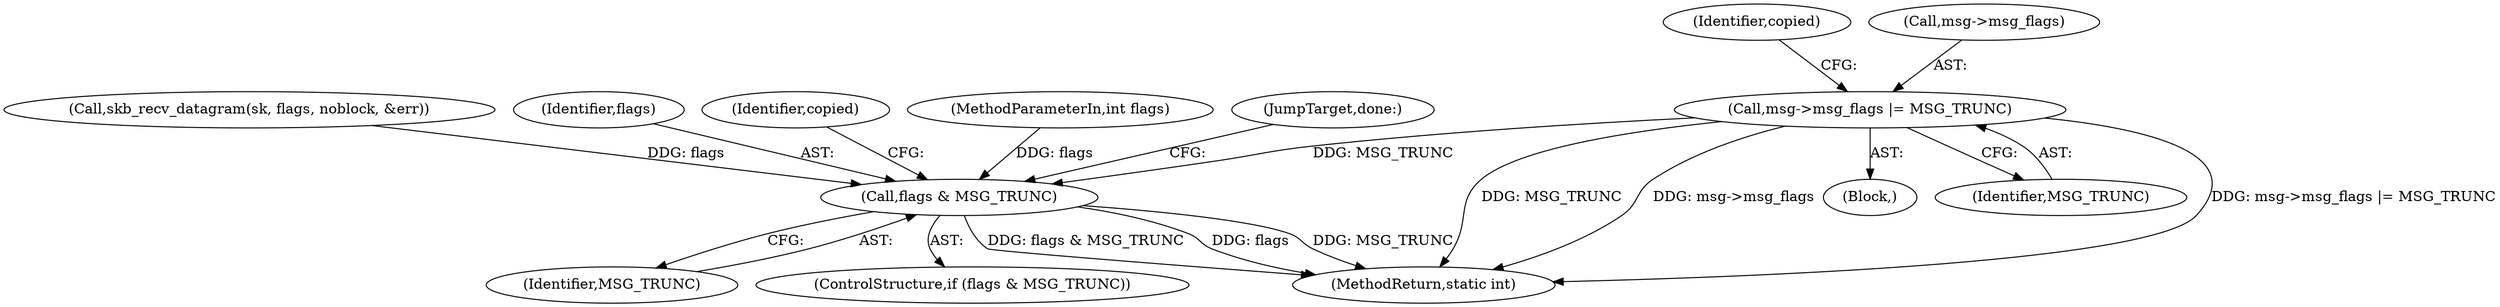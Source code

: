 digraph "0_linux_bceaa90240b6019ed73b49965eac7d167610be69_1@pointer" {
"1000172" [label="(Call,msg->msg_flags |= MSG_TRUNC)"];
"1000243" [label="(Call,flags & MSG_TRUNC)"];
"1000152" [label="(Call,skb_recv_datagram(sk, flags, noblock, &err))"];
"1000244" [label="(Identifier,flags)"];
"1000171" [label="(Block,)"];
"1000243" [label="(Call,flags & MSG_TRUNC)"];
"1000178" [label="(Identifier,copied)"];
"1000173" [label="(Call,msg->msg_flags)"];
"1000176" [label="(Identifier,MSG_TRUNC)"];
"1000242" [label="(ControlStructure,if (flags & MSG_TRUNC))"];
"1000247" [label="(Identifier,copied)"];
"1000107" [label="(MethodParameterIn,int flags)"];
"1000262" [label="(MethodReturn,static int)"];
"1000251" [label="(JumpTarget,done:)"];
"1000245" [label="(Identifier,MSG_TRUNC)"];
"1000172" [label="(Call,msg->msg_flags |= MSG_TRUNC)"];
"1000172" -> "1000171"  [label="AST: "];
"1000172" -> "1000176"  [label="CFG: "];
"1000173" -> "1000172"  [label="AST: "];
"1000176" -> "1000172"  [label="AST: "];
"1000178" -> "1000172"  [label="CFG: "];
"1000172" -> "1000262"  [label="DDG: msg->msg_flags |= MSG_TRUNC"];
"1000172" -> "1000262"  [label="DDG: MSG_TRUNC"];
"1000172" -> "1000262"  [label="DDG: msg->msg_flags"];
"1000172" -> "1000243"  [label="DDG: MSG_TRUNC"];
"1000243" -> "1000242"  [label="AST: "];
"1000243" -> "1000245"  [label="CFG: "];
"1000244" -> "1000243"  [label="AST: "];
"1000245" -> "1000243"  [label="AST: "];
"1000247" -> "1000243"  [label="CFG: "];
"1000251" -> "1000243"  [label="CFG: "];
"1000243" -> "1000262"  [label="DDG: flags"];
"1000243" -> "1000262"  [label="DDG: MSG_TRUNC"];
"1000243" -> "1000262"  [label="DDG: flags & MSG_TRUNC"];
"1000152" -> "1000243"  [label="DDG: flags"];
"1000107" -> "1000243"  [label="DDG: flags"];
}
